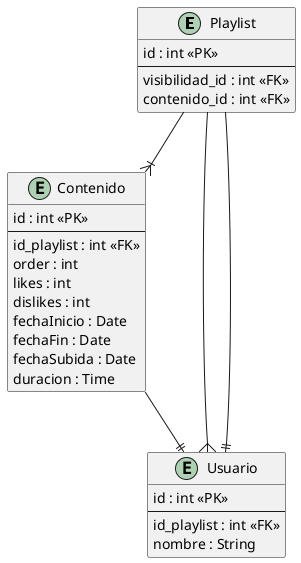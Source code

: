 ﻿@startuml DER-2canciones

entity Playlist {
  id : int <<PK>>
  --
  visibilidad_id : int <<FK>>
  contenido_id : int <<FK>>
}

entity Contenido {
  id : int <<PK>>
  --
  id_playlist : int <<FK>>
  order : int
  likes : int
  dislikes : int
  fechaInicio : Date
  fechaFin : Date
  fechaSubida : Date
  duracion : Time
  ' embebo estadistica
  ' Dejo todas aca, porque uso SintleTable
}


entity Usuario {
  id : int <<PK>>
  --
  id_playlist : int <<FK>>
  nombre : String
}


Playlist --{ Usuario
Playlist --|{ Contenido
Playlist --|| Usuario
Contenido --|| Usuario

@enduml